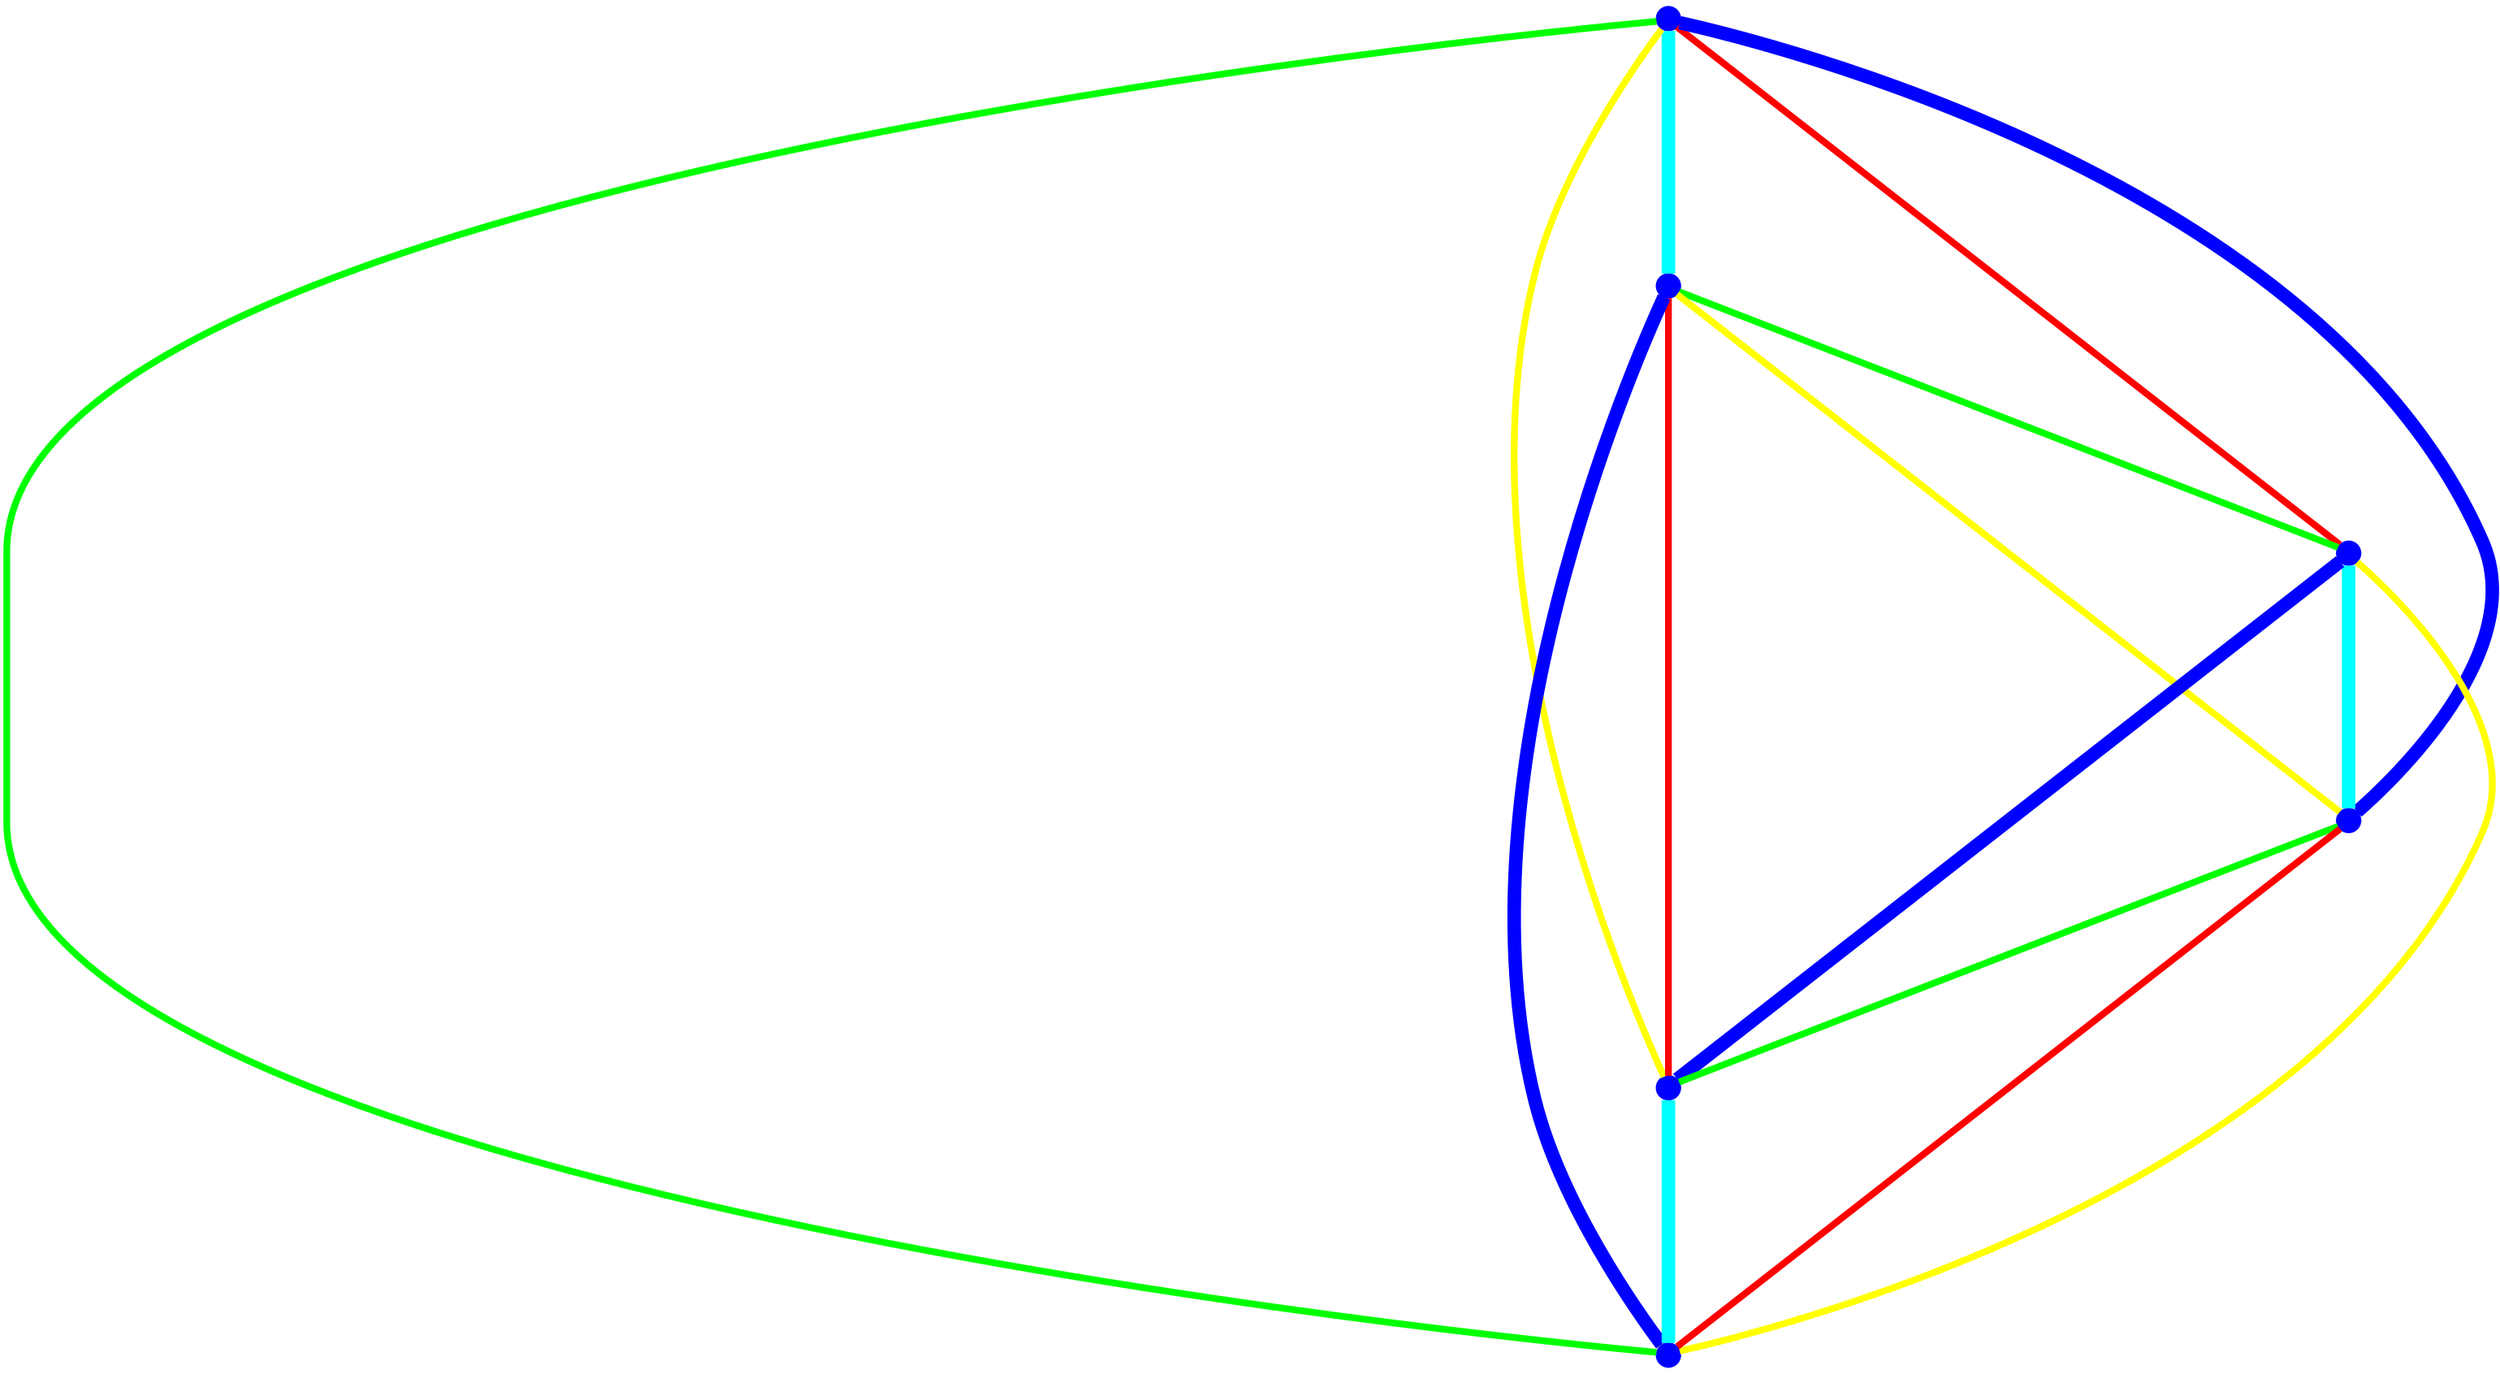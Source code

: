 graph {
ranksep=2
nodesep=2
node [label="" shape=circle style=filled fixedsize=true color=blue fillcolor=blue width=0.2];
"1" -- "2" [style="solid",penwidth="8",color="cyan"];
"1" -- "3" [style="solid",penwidth="4",color="red"];
"1" -- "4" [style="solid",penwidth="8",color="blue"];
"1" -- "5" [style="solid",penwidth="4",color="yellow"];
"1" -- "6" [style="solid",penwidth="4",color="green"];
"2" -- "3" [style="solid",penwidth="4",color="green"];
"2" -- "4" [style="solid",penwidth="4",color="yellow"];
"2" -- "5" [style="solid",penwidth="4",color="red"];
"2" -- "6" [style="solid",penwidth="8",color="blue"];
"3" -- "4" [style="solid",penwidth="8",color="cyan"];
"3" -- "5" [style="solid",penwidth="8",color="blue"];
"3" -- "6" [style="solid",penwidth="4",color="yellow"];
"4" -- "5" [style="solid",penwidth="4",color="green"];
"4" -- "6" [style="solid",penwidth="4",color="red"];
"5" -- "6" [style="solid",penwidth="8",color="cyan"];
}
